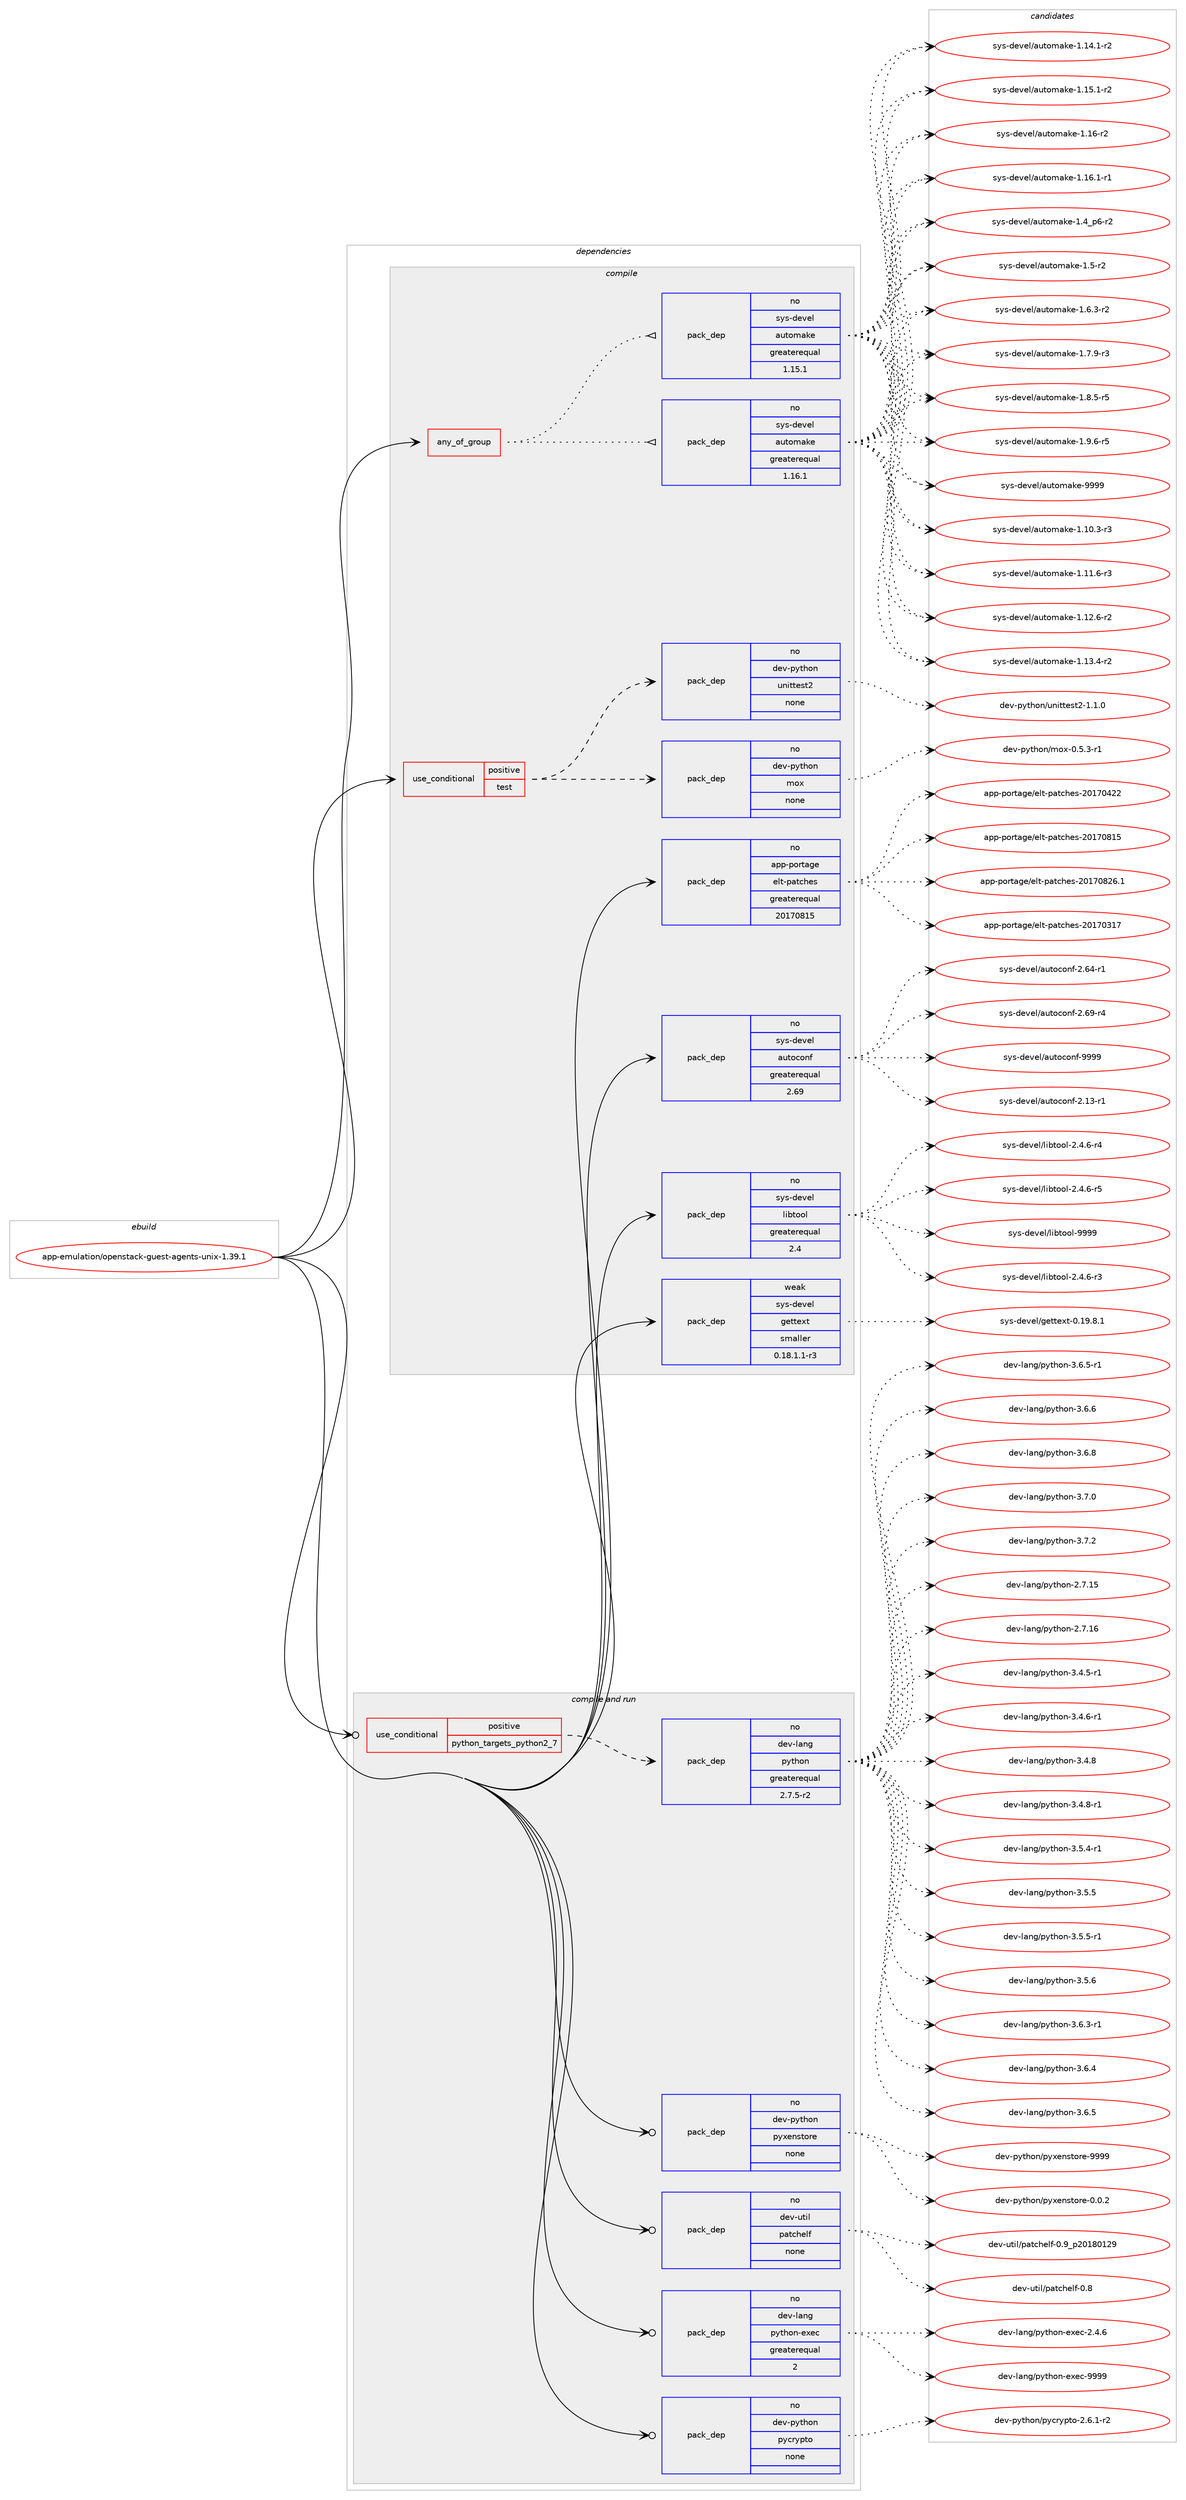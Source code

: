 digraph prolog {

# *************
# Graph options
# *************

newrank=true;
concentrate=true;
compound=true;
graph [rankdir=LR,fontname=Helvetica,fontsize=10,ranksep=1.5];#, ranksep=2.5, nodesep=0.2];
edge  [arrowhead=vee];
node  [fontname=Helvetica,fontsize=10];

# **********
# The ebuild
# **********

subgraph cluster_leftcol {
color=gray;
rank=same;
label=<<i>ebuild</i>>;
id [label="app-emulation/openstack-guest-agents-unix-1.39.1", color=red, width=4, href="../app-emulation/openstack-guest-agents-unix-1.39.1.svg"];
}

# ****************
# The dependencies
# ****************

subgraph cluster_midcol {
color=gray;
label=<<i>dependencies</i>>;
subgraph cluster_compile {
fillcolor="#eeeeee";
style=filled;
label=<<i>compile</i>>;
subgraph any19484 {
dependency1287353 [label=<<TABLE BORDER="0" CELLBORDER="1" CELLSPACING="0" CELLPADDING="4"><TR><TD CELLPADDING="10">any_of_group</TD></TR></TABLE>>, shape=none, color=red];subgraph pack917048 {
dependency1287354 [label=<<TABLE BORDER="0" CELLBORDER="1" CELLSPACING="0" CELLPADDING="4" WIDTH="220"><TR><TD ROWSPAN="6" CELLPADDING="30">pack_dep</TD></TR><TR><TD WIDTH="110">no</TD></TR><TR><TD>sys-devel</TD></TR><TR><TD>automake</TD></TR><TR><TD>greaterequal</TD></TR><TR><TD>1.16.1</TD></TR></TABLE>>, shape=none, color=blue];
}
dependency1287353:e -> dependency1287354:w [weight=20,style="dotted",arrowhead="oinv"];
subgraph pack917049 {
dependency1287355 [label=<<TABLE BORDER="0" CELLBORDER="1" CELLSPACING="0" CELLPADDING="4" WIDTH="220"><TR><TD ROWSPAN="6" CELLPADDING="30">pack_dep</TD></TR><TR><TD WIDTH="110">no</TD></TR><TR><TD>sys-devel</TD></TR><TR><TD>automake</TD></TR><TR><TD>greaterequal</TD></TR><TR><TD>1.15.1</TD></TR></TABLE>>, shape=none, color=blue];
}
dependency1287353:e -> dependency1287355:w [weight=20,style="dotted",arrowhead="oinv"];
}
id:e -> dependency1287353:w [weight=20,style="solid",arrowhead="vee"];
subgraph cond350293 {
dependency1287356 [label=<<TABLE BORDER="0" CELLBORDER="1" CELLSPACING="0" CELLPADDING="4"><TR><TD ROWSPAN="3" CELLPADDING="10">use_conditional</TD></TR><TR><TD>positive</TD></TR><TR><TD>test</TD></TR></TABLE>>, shape=none, color=red];
subgraph pack917050 {
dependency1287357 [label=<<TABLE BORDER="0" CELLBORDER="1" CELLSPACING="0" CELLPADDING="4" WIDTH="220"><TR><TD ROWSPAN="6" CELLPADDING="30">pack_dep</TD></TR><TR><TD WIDTH="110">no</TD></TR><TR><TD>dev-python</TD></TR><TR><TD>mox</TD></TR><TR><TD>none</TD></TR><TR><TD></TD></TR></TABLE>>, shape=none, color=blue];
}
dependency1287356:e -> dependency1287357:w [weight=20,style="dashed",arrowhead="vee"];
subgraph pack917051 {
dependency1287358 [label=<<TABLE BORDER="0" CELLBORDER="1" CELLSPACING="0" CELLPADDING="4" WIDTH="220"><TR><TD ROWSPAN="6" CELLPADDING="30">pack_dep</TD></TR><TR><TD WIDTH="110">no</TD></TR><TR><TD>dev-python</TD></TR><TR><TD>unittest2</TD></TR><TR><TD>none</TD></TR><TR><TD></TD></TR></TABLE>>, shape=none, color=blue];
}
dependency1287356:e -> dependency1287358:w [weight=20,style="dashed",arrowhead="vee"];
}
id:e -> dependency1287356:w [weight=20,style="solid",arrowhead="vee"];
subgraph pack917052 {
dependency1287359 [label=<<TABLE BORDER="0" CELLBORDER="1" CELLSPACING="0" CELLPADDING="4" WIDTH="220"><TR><TD ROWSPAN="6" CELLPADDING="30">pack_dep</TD></TR><TR><TD WIDTH="110">no</TD></TR><TR><TD>app-portage</TD></TR><TR><TD>elt-patches</TD></TR><TR><TD>greaterequal</TD></TR><TR><TD>20170815</TD></TR></TABLE>>, shape=none, color=blue];
}
id:e -> dependency1287359:w [weight=20,style="solid",arrowhead="vee"];
subgraph pack917053 {
dependency1287360 [label=<<TABLE BORDER="0" CELLBORDER="1" CELLSPACING="0" CELLPADDING="4" WIDTH="220"><TR><TD ROWSPAN="6" CELLPADDING="30">pack_dep</TD></TR><TR><TD WIDTH="110">no</TD></TR><TR><TD>sys-devel</TD></TR><TR><TD>autoconf</TD></TR><TR><TD>greaterequal</TD></TR><TR><TD>2.69</TD></TR></TABLE>>, shape=none, color=blue];
}
id:e -> dependency1287360:w [weight=20,style="solid",arrowhead="vee"];
subgraph pack917054 {
dependency1287361 [label=<<TABLE BORDER="0" CELLBORDER="1" CELLSPACING="0" CELLPADDING="4" WIDTH="220"><TR><TD ROWSPAN="6" CELLPADDING="30">pack_dep</TD></TR><TR><TD WIDTH="110">no</TD></TR><TR><TD>sys-devel</TD></TR><TR><TD>libtool</TD></TR><TR><TD>greaterequal</TD></TR><TR><TD>2.4</TD></TR></TABLE>>, shape=none, color=blue];
}
id:e -> dependency1287361:w [weight=20,style="solid",arrowhead="vee"];
subgraph pack917055 {
dependency1287362 [label=<<TABLE BORDER="0" CELLBORDER="1" CELLSPACING="0" CELLPADDING="4" WIDTH="220"><TR><TD ROWSPAN="6" CELLPADDING="30">pack_dep</TD></TR><TR><TD WIDTH="110">weak</TD></TR><TR><TD>sys-devel</TD></TR><TR><TD>gettext</TD></TR><TR><TD>smaller</TD></TR><TR><TD>0.18.1.1-r3</TD></TR></TABLE>>, shape=none, color=blue];
}
id:e -> dependency1287362:w [weight=20,style="solid",arrowhead="vee"];
}
subgraph cluster_compileandrun {
fillcolor="#eeeeee";
style=filled;
label=<<i>compile and run</i>>;
subgraph cond350294 {
dependency1287363 [label=<<TABLE BORDER="0" CELLBORDER="1" CELLSPACING="0" CELLPADDING="4"><TR><TD ROWSPAN="3" CELLPADDING="10">use_conditional</TD></TR><TR><TD>positive</TD></TR><TR><TD>python_targets_python2_7</TD></TR></TABLE>>, shape=none, color=red];
subgraph pack917056 {
dependency1287364 [label=<<TABLE BORDER="0" CELLBORDER="1" CELLSPACING="0" CELLPADDING="4" WIDTH="220"><TR><TD ROWSPAN="6" CELLPADDING="30">pack_dep</TD></TR><TR><TD WIDTH="110">no</TD></TR><TR><TD>dev-lang</TD></TR><TR><TD>python</TD></TR><TR><TD>greaterequal</TD></TR><TR><TD>2.7.5-r2</TD></TR></TABLE>>, shape=none, color=blue];
}
dependency1287363:e -> dependency1287364:w [weight=20,style="dashed",arrowhead="vee"];
}
id:e -> dependency1287363:w [weight=20,style="solid",arrowhead="odotvee"];
subgraph pack917057 {
dependency1287365 [label=<<TABLE BORDER="0" CELLBORDER="1" CELLSPACING="0" CELLPADDING="4" WIDTH="220"><TR><TD ROWSPAN="6" CELLPADDING="30">pack_dep</TD></TR><TR><TD WIDTH="110">no</TD></TR><TR><TD>dev-lang</TD></TR><TR><TD>python-exec</TD></TR><TR><TD>greaterequal</TD></TR><TR><TD>2</TD></TR></TABLE>>, shape=none, color=blue];
}
id:e -> dependency1287365:w [weight=20,style="solid",arrowhead="odotvee"];
subgraph pack917058 {
dependency1287366 [label=<<TABLE BORDER="0" CELLBORDER="1" CELLSPACING="0" CELLPADDING="4" WIDTH="220"><TR><TD ROWSPAN="6" CELLPADDING="30">pack_dep</TD></TR><TR><TD WIDTH="110">no</TD></TR><TR><TD>dev-python</TD></TR><TR><TD>pycrypto</TD></TR><TR><TD>none</TD></TR><TR><TD></TD></TR></TABLE>>, shape=none, color=blue];
}
id:e -> dependency1287366:w [weight=20,style="solid",arrowhead="odotvee"];
subgraph pack917059 {
dependency1287367 [label=<<TABLE BORDER="0" CELLBORDER="1" CELLSPACING="0" CELLPADDING="4" WIDTH="220"><TR><TD ROWSPAN="6" CELLPADDING="30">pack_dep</TD></TR><TR><TD WIDTH="110">no</TD></TR><TR><TD>dev-python</TD></TR><TR><TD>pyxenstore</TD></TR><TR><TD>none</TD></TR><TR><TD></TD></TR></TABLE>>, shape=none, color=blue];
}
id:e -> dependency1287367:w [weight=20,style="solid",arrowhead="odotvee"];
subgraph pack917060 {
dependency1287368 [label=<<TABLE BORDER="0" CELLBORDER="1" CELLSPACING="0" CELLPADDING="4" WIDTH="220"><TR><TD ROWSPAN="6" CELLPADDING="30">pack_dep</TD></TR><TR><TD WIDTH="110">no</TD></TR><TR><TD>dev-util</TD></TR><TR><TD>patchelf</TD></TR><TR><TD>none</TD></TR><TR><TD></TD></TR></TABLE>>, shape=none, color=blue];
}
id:e -> dependency1287368:w [weight=20,style="solid",arrowhead="odotvee"];
}
subgraph cluster_run {
fillcolor="#eeeeee";
style=filled;
label=<<i>run</i>>;
}
}

# **************
# The candidates
# **************

subgraph cluster_choices {
rank=same;
color=gray;
label=<<i>candidates</i>>;

subgraph choice917048 {
color=black;
nodesep=1;
choice11512111545100101118101108479711711611110997107101454946494846514511451 [label="sys-devel/automake-1.10.3-r3", color=red, width=4,href="../sys-devel/automake-1.10.3-r3.svg"];
choice11512111545100101118101108479711711611110997107101454946494946544511451 [label="sys-devel/automake-1.11.6-r3", color=red, width=4,href="../sys-devel/automake-1.11.6-r3.svg"];
choice11512111545100101118101108479711711611110997107101454946495046544511450 [label="sys-devel/automake-1.12.6-r2", color=red, width=4,href="../sys-devel/automake-1.12.6-r2.svg"];
choice11512111545100101118101108479711711611110997107101454946495146524511450 [label="sys-devel/automake-1.13.4-r2", color=red, width=4,href="../sys-devel/automake-1.13.4-r2.svg"];
choice11512111545100101118101108479711711611110997107101454946495246494511450 [label="sys-devel/automake-1.14.1-r2", color=red, width=4,href="../sys-devel/automake-1.14.1-r2.svg"];
choice11512111545100101118101108479711711611110997107101454946495346494511450 [label="sys-devel/automake-1.15.1-r2", color=red, width=4,href="../sys-devel/automake-1.15.1-r2.svg"];
choice1151211154510010111810110847971171161111099710710145494649544511450 [label="sys-devel/automake-1.16-r2", color=red, width=4,href="../sys-devel/automake-1.16-r2.svg"];
choice11512111545100101118101108479711711611110997107101454946495446494511449 [label="sys-devel/automake-1.16.1-r1", color=red, width=4,href="../sys-devel/automake-1.16.1-r1.svg"];
choice115121115451001011181011084797117116111109971071014549465295112544511450 [label="sys-devel/automake-1.4_p6-r2", color=red, width=4,href="../sys-devel/automake-1.4_p6-r2.svg"];
choice11512111545100101118101108479711711611110997107101454946534511450 [label="sys-devel/automake-1.5-r2", color=red, width=4,href="../sys-devel/automake-1.5-r2.svg"];
choice115121115451001011181011084797117116111109971071014549465446514511450 [label="sys-devel/automake-1.6.3-r2", color=red, width=4,href="../sys-devel/automake-1.6.3-r2.svg"];
choice115121115451001011181011084797117116111109971071014549465546574511451 [label="sys-devel/automake-1.7.9-r3", color=red, width=4,href="../sys-devel/automake-1.7.9-r3.svg"];
choice115121115451001011181011084797117116111109971071014549465646534511453 [label="sys-devel/automake-1.8.5-r5", color=red, width=4,href="../sys-devel/automake-1.8.5-r5.svg"];
choice115121115451001011181011084797117116111109971071014549465746544511453 [label="sys-devel/automake-1.9.6-r5", color=red, width=4,href="../sys-devel/automake-1.9.6-r5.svg"];
choice115121115451001011181011084797117116111109971071014557575757 [label="sys-devel/automake-9999", color=red, width=4,href="../sys-devel/automake-9999.svg"];
dependency1287354:e -> choice11512111545100101118101108479711711611110997107101454946494846514511451:w [style=dotted,weight="100"];
dependency1287354:e -> choice11512111545100101118101108479711711611110997107101454946494946544511451:w [style=dotted,weight="100"];
dependency1287354:e -> choice11512111545100101118101108479711711611110997107101454946495046544511450:w [style=dotted,weight="100"];
dependency1287354:e -> choice11512111545100101118101108479711711611110997107101454946495146524511450:w [style=dotted,weight="100"];
dependency1287354:e -> choice11512111545100101118101108479711711611110997107101454946495246494511450:w [style=dotted,weight="100"];
dependency1287354:e -> choice11512111545100101118101108479711711611110997107101454946495346494511450:w [style=dotted,weight="100"];
dependency1287354:e -> choice1151211154510010111810110847971171161111099710710145494649544511450:w [style=dotted,weight="100"];
dependency1287354:e -> choice11512111545100101118101108479711711611110997107101454946495446494511449:w [style=dotted,weight="100"];
dependency1287354:e -> choice115121115451001011181011084797117116111109971071014549465295112544511450:w [style=dotted,weight="100"];
dependency1287354:e -> choice11512111545100101118101108479711711611110997107101454946534511450:w [style=dotted,weight="100"];
dependency1287354:e -> choice115121115451001011181011084797117116111109971071014549465446514511450:w [style=dotted,weight="100"];
dependency1287354:e -> choice115121115451001011181011084797117116111109971071014549465546574511451:w [style=dotted,weight="100"];
dependency1287354:e -> choice115121115451001011181011084797117116111109971071014549465646534511453:w [style=dotted,weight="100"];
dependency1287354:e -> choice115121115451001011181011084797117116111109971071014549465746544511453:w [style=dotted,weight="100"];
dependency1287354:e -> choice115121115451001011181011084797117116111109971071014557575757:w [style=dotted,weight="100"];
}
subgraph choice917049 {
color=black;
nodesep=1;
choice11512111545100101118101108479711711611110997107101454946494846514511451 [label="sys-devel/automake-1.10.3-r3", color=red, width=4,href="../sys-devel/automake-1.10.3-r3.svg"];
choice11512111545100101118101108479711711611110997107101454946494946544511451 [label="sys-devel/automake-1.11.6-r3", color=red, width=4,href="../sys-devel/automake-1.11.6-r3.svg"];
choice11512111545100101118101108479711711611110997107101454946495046544511450 [label="sys-devel/automake-1.12.6-r2", color=red, width=4,href="../sys-devel/automake-1.12.6-r2.svg"];
choice11512111545100101118101108479711711611110997107101454946495146524511450 [label="sys-devel/automake-1.13.4-r2", color=red, width=4,href="../sys-devel/automake-1.13.4-r2.svg"];
choice11512111545100101118101108479711711611110997107101454946495246494511450 [label="sys-devel/automake-1.14.1-r2", color=red, width=4,href="../sys-devel/automake-1.14.1-r2.svg"];
choice11512111545100101118101108479711711611110997107101454946495346494511450 [label="sys-devel/automake-1.15.1-r2", color=red, width=4,href="../sys-devel/automake-1.15.1-r2.svg"];
choice1151211154510010111810110847971171161111099710710145494649544511450 [label="sys-devel/automake-1.16-r2", color=red, width=4,href="../sys-devel/automake-1.16-r2.svg"];
choice11512111545100101118101108479711711611110997107101454946495446494511449 [label="sys-devel/automake-1.16.1-r1", color=red, width=4,href="../sys-devel/automake-1.16.1-r1.svg"];
choice115121115451001011181011084797117116111109971071014549465295112544511450 [label="sys-devel/automake-1.4_p6-r2", color=red, width=4,href="../sys-devel/automake-1.4_p6-r2.svg"];
choice11512111545100101118101108479711711611110997107101454946534511450 [label="sys-devel/automake-1.5-r2", color=red, width=4,href="../sys-devel/automake-1.5-r2.svg"];
choice115121115451001011181011084797117116111109971071014549465446514511450 [label="sys-devel/automake-1.6.3-r2", color=red, width=4,href="../sys-devel/automake-1.6.3-r2.svg"];
choice115121115451001011181011084797117116111109971071014549465546574511451 [label="sys-devel/automake-1.7.9-r3", color=red, width=4,href="../sys-devel/automake-1.7.9-r3.svg"];
choice115121115451001011181011084797117116111109971071014549465646534511453 [label="sys-devel/automake-1.8.5-r5", color=red, width=4,href="../sys-devel/automake-1.8.5-r5.svg"];
choice115121115451001011181011084797117116111109971071014549465746544511453 [label="sys-devel/automake-1.9.6-r5", color=red, width=4,href="../sys-devel/automake-1.9.6-r5.svg"];
choice115121115451001011181011084797117116111109971071014557575757 [label="sys-devel/automake-9999", color=red, width=4,href="../sys-devel/automake-9999.svg"];
dependency1287355:e -> choice11512111545100101118101108479711711611110997107101454946494846514511451:w [style=dotted,weight="100"];
dependency1287355:e -> choice11512111545100101118101108479711711611110997107101454946494946544511451:w [style=dotted,weight="100"];
dependency1287355:e -> choice11512111545100101118101108479711711611110997107101454946495046544511450:w [style=dotted,weight="100"];
dependency1287355:e -> choice11512111545100101118101108479711711611110997107101454946495146524511450:w [style=dotted,weight="100"];
dependency1287355:e -> choice11512111545100101118101108479711711611110997107101454946495246494511450:w [style=dotted,weight="100"];
dependency1287355:e -> choice11512111545100101118101108479711711611110997107101454946495346494511450:w [style=dotted,weight="100"];
dependency1287355:e -> choice1151211154510010111810110847971171161111099710710145494649544511450:w [style=dotted,weight="100"];
dependency1287355:e -> choice11512111545100101118101108479711711611110997107101454946495446494511449:w [style=dotted,weight="100"];
dependency1287355:e -> choice115121115451001011181011084797117116111109971071014549465295112544511450:w [style=dotted,weight="100"];
dependency1287355:e -> choice11512111545100101118101108479711711611110997107101454946534511450:w [style=dotted,weight="100"];
dependency1287355:e -> choice115121115451001011181011084797117116111109971071014549465446514511450:w [style=dotted,weight="100"];
dependency1287355:e -> choice115121115451001011181011084797117116111109971071014549465546574511451:w [style=dotted,weight="100"];
dependency1287355:e -> choice115121115451001011181011084797117116111109971071014549465646534511453:w [style=dotted,weight="100"];
dependency1287355:e -> choice115121115451001011181011084797117116111109971071014549465746544511453:w [style=dotted,weight="100"];
dependency1287355:e -> choice115121115451001011181011084797117116111109971071014557575757:w [style=dotted,weight="100"];
}
subgraph choice917050 {
color=black;
nodesep=1;
choice10010111845112121116104111110471091111204548465346514511449 [label="dev-python/mox-0.5.3-r1", color=red, width=4,href="../dev-python/mox-0.5.3-r1.svg"];
dependency1287357:e -> choice10010111845112121116104111110471091111204548465346514511449:w [style=dotted,weight="100"];
}
subgraph choice917051 {
color=black;
nodesep=1;
choice100101118451121211161041111104711711010511611610111511650454946494648 [label="dev-python/unittest2-1.1.0", color=red, width=4,href="../dev-python/unittest2-1.1.0.svg"];
dependency1287358:e -> choice100101118451121211161041111104711711010511611610111511650454946494648:w [style=dotted,weight="100"];
}
subgraph choice917052 {
color=black;
nodesep=1;
choice97112112451121111141169710310147101108116451129711699104101115455048495548514955 [label="app-portage/elt-patches-20170317", color=red, width=4,href="../app-portage/elt-patches-20170317.svg"];
choice97112112451121111141169710310147101108116451129711699104101115455048495548525050 [label="app-portage/elt-patches-20170422", color=red, width=4,href="../app-portage/elt-patches-20170422.svg"];
choice97112112451121111141169710310147101108116451129711699104101115455048495548564953 [label="app-portage/elt-patches-20170815", color=red, width=4,href="../app-portage/elt-patches-20170815.svg"];
choice971121124511211111411697103101471011081164511297116991041011154550484955485650544649 [label="app-portage/elt-patches-20170826.1", color=red, width=4,href="../app-portage/elt-patches-20170826.1.svg"];
dependency1287359:e -> choice97112112451121111141169710310147101108116451129711699104101115455048495548514955:w [style=dotted,weight="100"];
dependency1287359:e -> choice97112112451121111141169710310147101108116451129711699104101115455048495548525050:w [style=dotted,weight="100"];
dependency1287359:e -> choice97112112451121111141169710310147101108116451129711699104101115455048495548564953:w [style=dotted,weight="100"];
dependency1287359:e -> choice971121124511211111411697103101471011081164511297116991041011154550484955485650544649:w [style=dotted,weight="100"];
}
subgraph choice917053 {
color=black;
nodesep=1;
choice1151211154510010111810110847971171161119911111010245504649514511449 [label="sys-devel/autoconf-2.13-r1", color=red, width=4,href="../sys-devel/autoconf-2.13-r1.svg"];
choice1151211154510010111810110847971171161119911111010245504654524511449 [label="sys-devel/autoconf-2.64-r1", color=red, width=4,href="../sys-devel/autoconf-2.64-r1.svg"];
choice1151211154510010111810110847971171161119911111010245504654574511452 [label="sys-devel/autoconf-2.69-r4", color=red, width=4,href="../sys-devel/autoconf-2.69-r4.svg"];
choice115121115451001011181011084797117116111991111101024557575757 [label="sys-devel/autoconf-9999", color=red, width=4,href="../sys-devel/autoconf-9999.svg"];
dependency1287360:e -> choice1151211154510010111810110847971171161119911111010245504649514511449:w [style=dotted,weight="100"];
dependency1287360:e -> choice1151211154510010111810110847971171161119911111010245504654524511449:w [style=dotted,weight="100"];
dependency1287360:e -> choice1151211154510010111810110847971171161119911111010245504654574511452:w [style=dotted,weight="100"];
dependency1287360:e -> choice115121115451001011181011084797117116111991111101024557575757:w [style=dotted,weight="100"];
}
subgraph choice917054 {
color=black;
nodesep=1;
choice1151211154510010111810110847108105981161111111084550465246544511451 [label="sys-devel/libtool-2.4.6-r3", color=red, width=4,href="../sys-devel/libtool-2.4.6-r3.svg"];
choice1151211154510010111810110847108105981161111111084550465246544511452 [label="sys-devel/libtool-2.4.6-r4", color=red, width=4,href="../sys-devel/libtool-2.4.6-r4.svg"];
choice1151211154510010111810110847108105981161111111084550465246544511453 [label="sys-devel/libtool-2.4.6-r5", color=red, width=4,href="../sys-devel/libtool-2.4.6-r5.svg"];
choice1151211154510010111810110847108105981161111111084557575757 [label="sys-devel/libtool-9999", color=red, width=4,href="../sys-devel/libtool-9999.svg"];
dependency1287361:e -> choice1151211154510010111810110847108105981161111111084550465246544511451:w [style=dotted,weight="100"];
dependency1287361:e -> choice1151211154510010111810110847108105981161111111084550465246544511452:w [style=dotted,weight="100"];
dependency1287361:e -> choice1151211154510010111810110847108105981161111111084550465246544511453:w [style=dotted,weight="100"];
dependency1287361:e -> choice1151211154510010111810110847108105981161111111084557575757:w [style=dotted,weight="100"];
}
subgraph choice917055 {
color=black;
nodesep=1;
choice1151211154510010111810110847103101116116101120116454846495746564649 [label="sys-devel/gettext-0.19.8.1", color=red, width=4,href="../sys-devel/gettext-0.19.8.1.svg"];
dependency1287362:e -> choice1151211154510010111810110847103101116116101120116454846495746564649:w [style=dotted,weight="100"];
}
subgraph choice917056 {
color=black;
nodesep=1;
choice10010111845108971101034711212111610411111045504655464953 [label="dev-lang/python-2.7.15", color=red, width=4,href="../dev-lang/python-2.7.15.svg"];
choice10010111845108971101034711212111610411111045504655464954 [label="dev-lang/python-2.7.16", color=red, width=4,href="../dev-lang/python-2.7.16.svg"];
choice1001011184510897110103471121211161041111104551465246534511449 [label="dev-lang/python-3.4.5-r1", color=red, width=4,href="../dev-lang/python-3.4.5-r1.svg"];
choice1001011184510897110103471121211161041111104551465246544511449 [label="dev-lang/python-3.4.6-r1", color=red, width=4,href="../dev-lang/python-3.4.6-r1.svg"];
choice100101118451089711010347112121116104111110455146524656 [label="dev-lang/python-3.4.8", color=red, width=4,href="../dev-lang/python-3.4.8.svg"];
choice1001011184510897110103471121211161041111104551465246564511449 [label="dev-lang/python-3.4.8-r1", color=red, width=4,href="../dev-lang/python-3.4.8-r1.svg"];
choice1001011184510897110103471121211161041111104551465346524511449 [label="dev-lang/python-3.5.4-r1", color=red, width=4,href="../dev-lang/python-3.5.4-r1.svg"];
choice100101118451089711010347112121116104111110455146534653 [label="dev-lang/python-3.5.5", color=red, width=4,href="../dev-lang/python-3.5.5.svg"];
choice1001011184510897110103471121211161041111104551465346534511449 [label="dev-lang/python-3.5.5-r1", color=red, width=4,href="../dev-lang/python-3.5.5-r1.svg"];
choice100101118451089711010347112121116104111110455146534654 [label="dev-lang/python-3.5.6", color=red, width=4,href="../dev-lang/python-3.5.6.svg"];
choice1001011184510897110103471121211161041111104551465446514511449 [label="dev-lang/python-3.6.3-r1", color=red, width=4,href="../dev-lang/python-3.6.3-r1.svg"];
choice100101118451089711010347112121116104111110455146544652 [label="dev-lang/python-3.6.4", color=red, width=4,href="../dev-lang/python-3.6.4.svg"];
choice100101118451089711010347112121116104111110455146544653 [label="dev-lang/python-3.6.5", color=red, width=4,href="../dev-lang/python-3.6.5.svg"];
choice1001011184510897110103471121211161041111104551465446534511449 [label="dev-lang/python-3.6.5-r1", color=red, width=4,href="../dev-lang/python-3.6.5-r1.svg"];
choice100101118451089711010347112121116104111110455146544654 [label="dev-lang/python-3.6.6", color=red, width=4,href="../dev-lang/python-3.6.6.svg"];
choice100101118451089711010347112121116104111110455146544656 [label="dev-lang/python-3.6.8", color=red, width=4,href="../dev-lang/python-3.6.8.svg"];
choice100101118451089711010347112121116104111110455146554648 [label="dev-lang/python-3.7.0", color=red, width=4,href="../dev-lang/python-3.7.0.svg"];
choice100101118451089711010347112121116104111110455146554650 [label="dev-lang/python-3.7.2", color=red, width=4,href="../dev-lang/python-3.7.2.svg"];
dependency1287364:e -> choice10010111845108971101034711212111610411111045504655464953:w [style=dotted,weight="100"];
dependency1287364:e -> choice10010111845108971101034711212111610411111045504655464954:w [style=dotted,weight="100"];
dependency1287364:e -> choice1001011184510897110103471121211161041111104551465246534511449:w [style=dotted,weight="100"];
dependency1287364:e -> choice1001011184510897110103471121211161041111104551465246544511449:w [style=dotted,weight="100"];
dependency1287364:e -> choice100101118451089711010347112121116104111110455146524656:w [style=dotted,weight="100"];
dependency1287364:e -> choice1001011184510897110103471121211161041111104551465246564511449:w [style=dotted,weight="100"];
dependency1287364:e -> choice1001011184510897110103471121211161041111104551465346524511449:w [style=dotted,weight="100"];
dependency1287364:e -> choice100101118451089711010347112121116104111110455146534653:w [style=dotted,weight="100"];
dependency1287364:e -> choice1001011184510897110103471121211161041111104551465346534511449:w [style=dotted,weight="100"];
dependency1287364:e -> choice100101118451089711010347112121116104111110455146534654:w [style=dotted,weight="100"];
dependency1287364:e -> choice1001011184510897110103471121211161041111104551465446514511449:w [style=dotted,weight="100"];
dependency1287364:e -> choice100101118451089711010347112121116104111110455146544652:w [style=dotted,weight="100"];
dependency1287364:e -> choice100101118451089711010347112121116104111110455146544653:w [style=dotted,weight="100"];
dependency1287364:e -> choice1001011184510897110103471121211161041111104551465446534511449:w [style=dotted,weight="100"];
dependency1287364:e -> choice100101118451089711010347112121116104111110455146544654:w [style=dotted,weight="100"];
dependency1287364:e -> choice100101118451089711010347112121116104111110455146544656:w [style=dotted,weight="100"];
dependency1287364:e -> choice100101118451089711010347112121116104111110455146554648:w [style=dotted,weight="100"];
dependency1287364:e -> choice100101118451089711010347112121116104111110455146554650:w [style=dotted,weight="100"];
}
subgraph choice917057 {
color=black;
nodesep=1;
choice1001011184510897110103471121211161041111104510112010199455046524654 [label="dev-lang/python-exec-2.4.6", color=red, width=4,href="../dev-lang/python-exec-2.4.6.svg"];
choice10010111845108971101034711212111610411111045101120101994557575757 [label="dev-lang/python-exec-9999", color=red, width=4,href="../dev-lang/python-exec-9999.svg"];
dependency1287365:e -> choice1001011184510897110103471121211161041111104510112010199455046524654:w [style=dotted,weight="100"];
dependency1287365:e -> choice10010111845108971101034711212111610411111045101120101994557575757:w [style=dotted,weight="100"];
}
subgraph choice917058 {
color=black;
nodesep=1;
choice1001011184511212111610411111047112121991141211121161114550465446494511450 [label="dev-python/pycrypto-2.6.1-r2", color=red, width=4,href="../dev-python/pycrypto-2.6.1-r2.svg"];
dependency1287366:e -> choice1001011184511212111610411111047112121991141211121161114550465446494511450:w [style=dotted,weight="100"];
}
subgraph choice917059 {
color=black;
nodesep=1;
choice1001011184511212111610411111047112121120101110115116111114101454846484650 [label="dev-python/pyxenstore-0.0.2", color=red, width=4,href="../dev-python/pyxenstore-0.0.2.svg"];
choice10010111845112121116104111110471121211201011101151161111141014557575757 [label="dev-python/pyxenstore-9999", color=red, width=4,href="../dev-python/pyxenstore-9999.svg"];
dependency1287367:e -> choice1001011184511212111610411111047112121120101110115116111114101454846484650:w [style=dotted,weight="100"];
dependency1287367:e -> choice10010111845112121116104111110471121211201011101151161111141014557575757:w [style=dotted,weight="100"];
}
subgraph choice917060 {
color=black;
nodesep=1;
choice1001011184511711610510847112971169910410110810245484656 [label="dev-util/patchelf-0.8", color=red, width=4,href="../dev-util/patchelf-0.8.svg"];
choice1001011184511711610510847112971169910410110810245484657951125048495648495057 [label="dev-util/patchelf-0.9_p20180129", color=red, width=4,href="../dev-util/patchelf-0.9_p20180129.svg"];
dependency1287368:e -> choice1001011184511711610510847112971169910410110810245484656:w [style=dotted,weight="100"];
dependency1287368:e -> choice1001011184511711610510847112971169910410110810245484657951125048495648495057:w [style=dotted,weight="100"];
}
}

}
